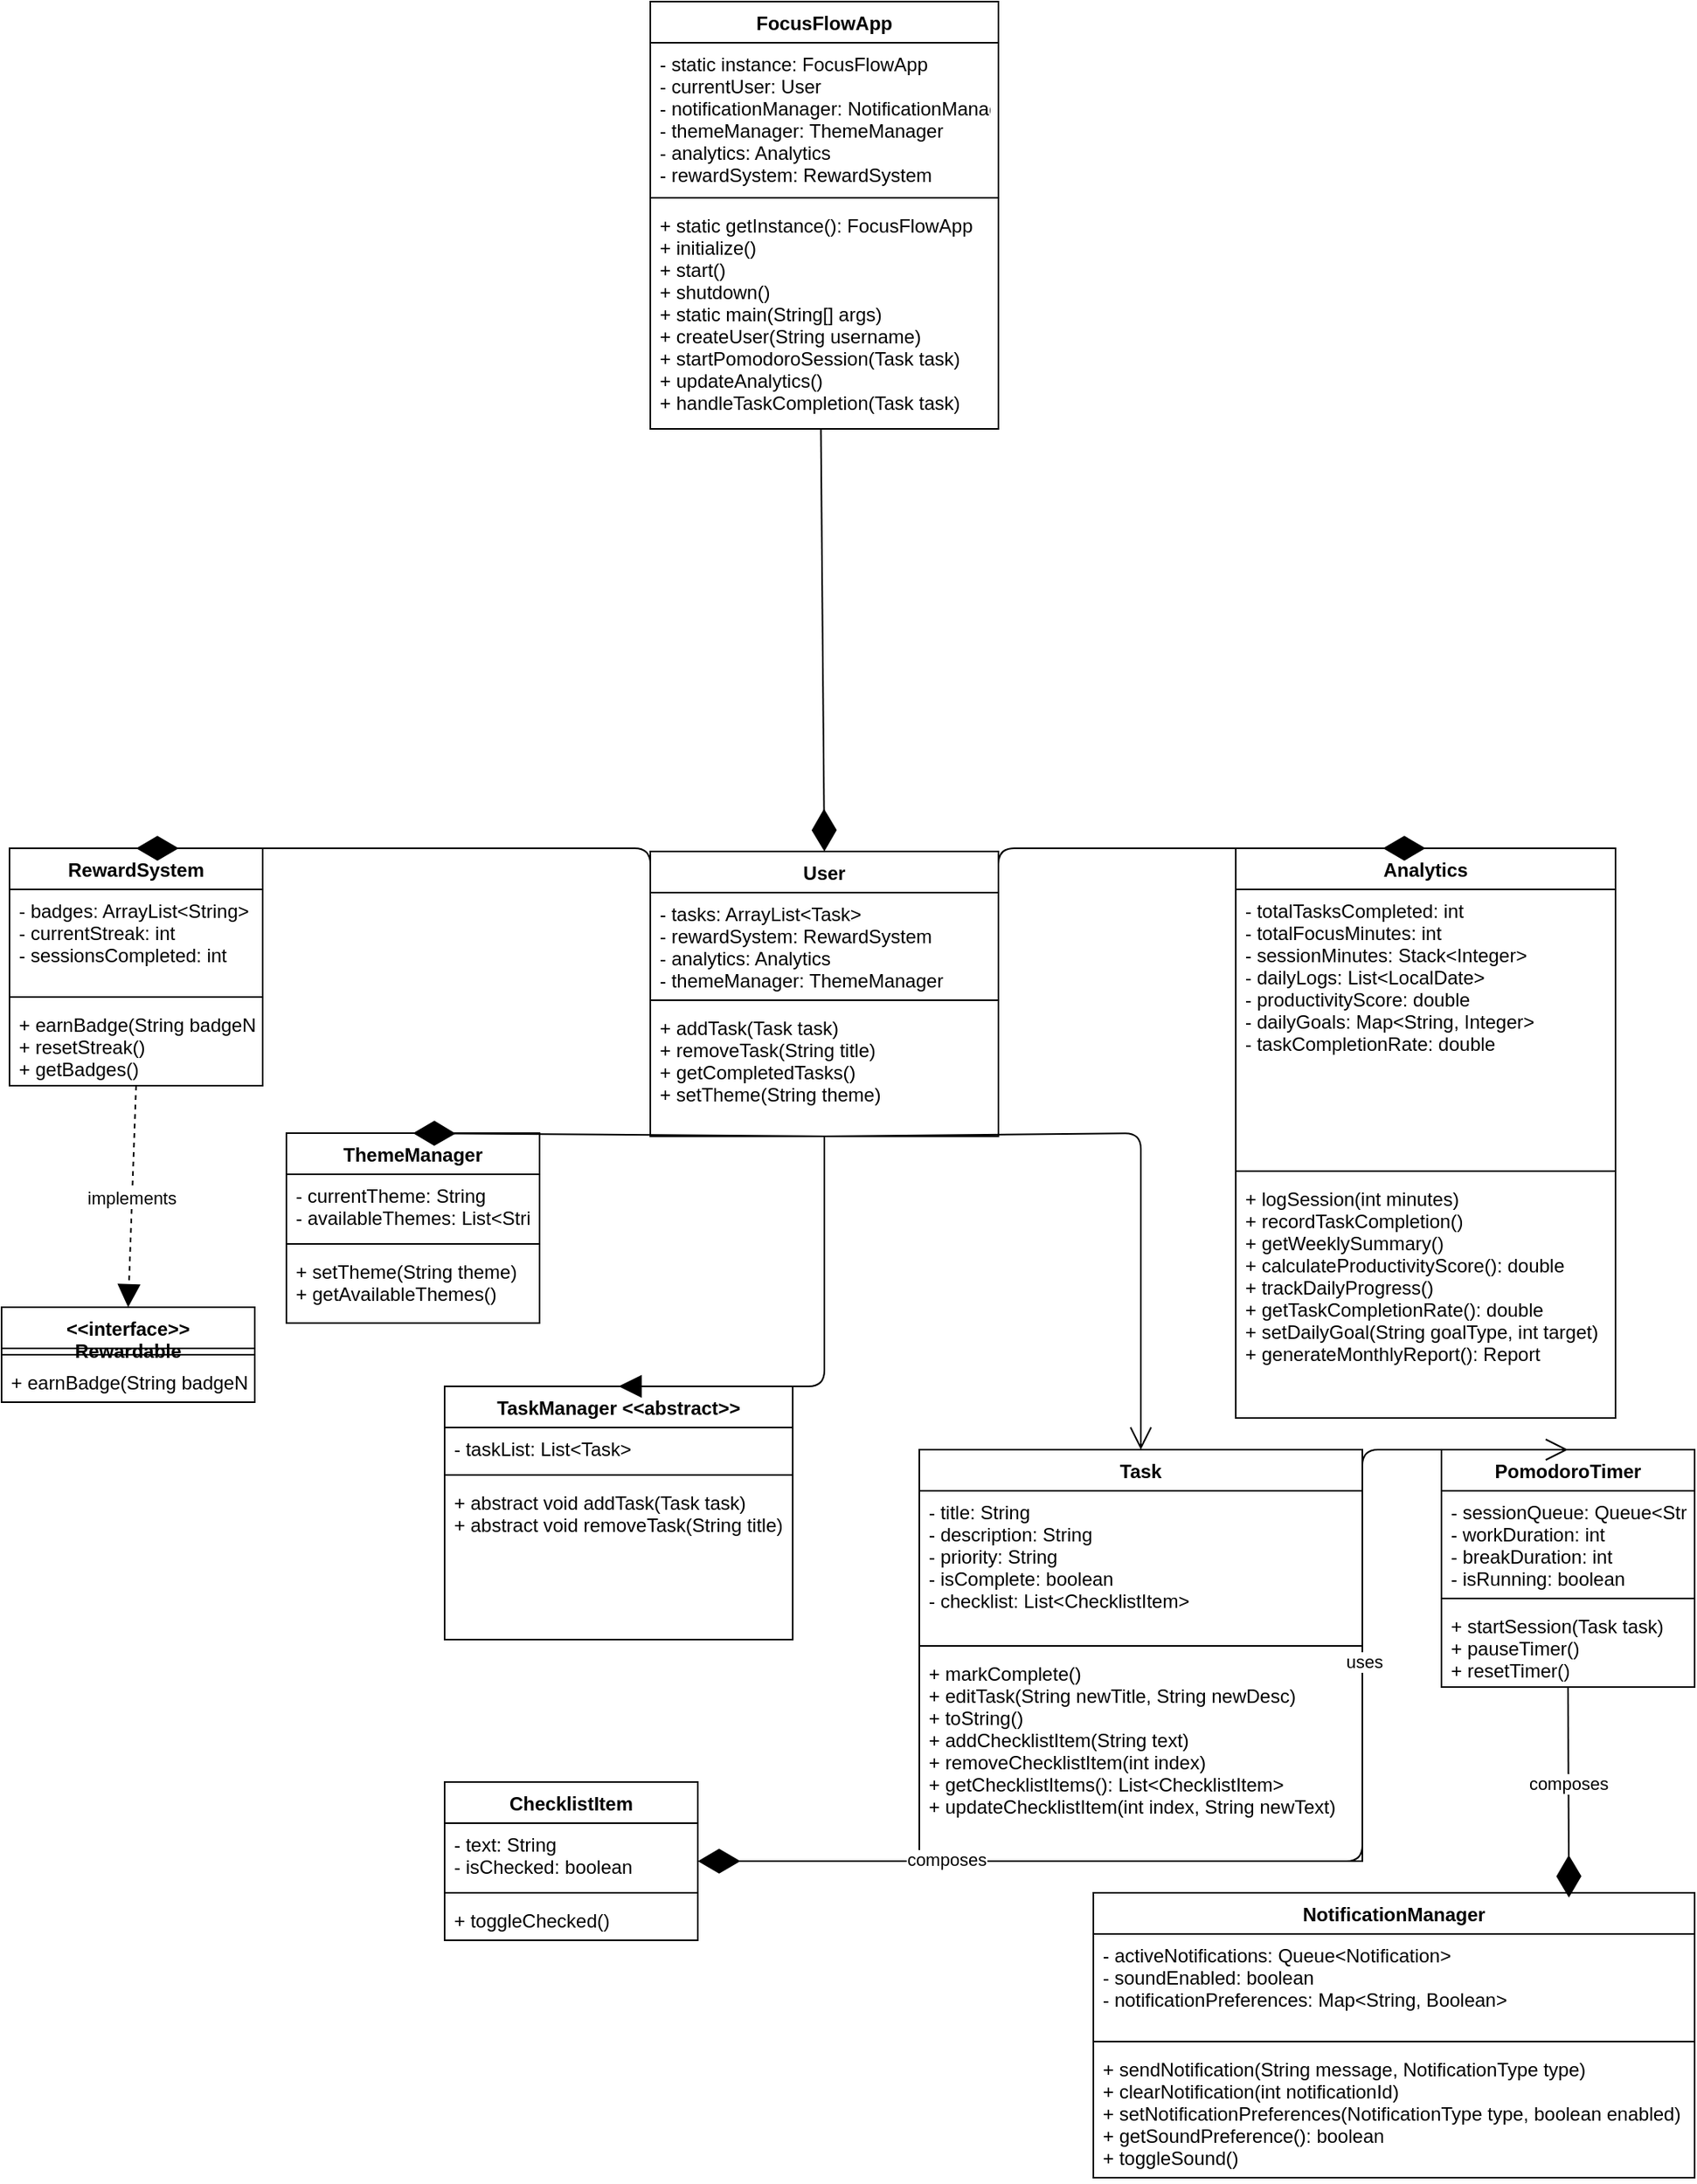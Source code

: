 <mxfile version="26.2.13">
  <diagram id="n9HYWmlpltJoCxY5FZt1" name="FocusFlow Test UML">
    <mxGraphModel dx="2596" dy="1427" grid="1" gridSize="10" guides="1" tooltips="1" connect="1" arrows="1" fold="1" page="1" pageScale="1" pageWidth="850" pageHeight="1100" math="0" shadow="0">
      <root>
        <mxCell id="0" />
        <mxCell id="1" parent="0" />
        <mxCell id="aPZWNxvdWe-JJBg6kIFG-90" value="FocusFlowApp" style="swimlane;fontStyle=1;align=center;verticalAlign=top;childLayout=stackLayout;horizontal=1;startSize=26;horizontalStack=0;resizeParent=1;resizeParentMax=0;resizeLast=0;collapsible=1;marginBottom=0;" vertex="1" parent="1">
          <mxGeometry x="750" y="415" width="220" height="270" as="geometry" />
        </mxCell>
        <mxCell id="aPZWNxvdWe-JJBg6kIFG-91" value="- static instance: FocusFlowApp&#xa;- currentUser: User&#xa;- notificationManager: NotificationManager&#xa;- themeManager: ThemeManager&#xa;- analytics: Analytics&#xa;- rewardSystem: RewardSystem" style="text;strokeColor=none;fillColor=none;align=left;verticalAlign=top;spacingLeft=4;spacingRight=4;overflow=hidden;rotatable=0;points=[[0,0.5],[1,0.5]];portConstraint=eastwest;" vertex="1" parent="aPZWNxvdWe-JJBg6kIFG-90">
          <mxGeometry y="26" width="220" height="94" as="geometry" />
        </mxCell>
        <mxCell id="aPZWNxvdWe-JJBg6kIFG-92" value="" style="line;strokeWidth=1;fillColor=none;align=left;verticalAlign=middle;spacingTop=-1;spacingLeft=3;spacingRight=3;rotatable=0;labelPosition=right;points=[];portConstraint=eastwest;" vertex="1" parent="aPZWNxvdWe-JJBg6kIFG-90">
          <mxGeometry y="120" width="220" height="8" as="geometry" />
        </mxCell>
        <mxCell id="aPZWNxvdWe-JJBg6kIFG-93" value="+ static getInstance(): FocusFlowApp&#xa;+ initialize()&#xa;+ start()&#xa;+ shutdown()&#xa;+ static main(String[] args)&#xa;+ createUser(String username)&#xa;+ startPomodoroSession(Task task)&#xa;+ updateAnalytics()&#xa;+ handleTaskCompletion(Task task)" style="text;strokeColor=none;fillColor=none;align=left;verticalAlign=top;spacingLeft=4;spacingRight=4;overflow=hidden;rotatable=0;points=[[0,0.5],[1,0.5]];portConstraint=eastwest;" vertex="1" parent="aPZWNxvdWe-JJBg6kIFG-90">
          <mxGeometry y="128" width="220" height="142" as="geometry" />
        </mxCell>
        <mxCell id="aPZWNxvdWe-JJBg6kIFG-94" value="User" style="swimlane;fontStyle=1;align=center;verticalAlign=top;childLayout=stackLayout;horizontal=1;startSize=26;horizontalStack=0;resizeParent=1;resizeParentMax=0;resizeLast=0;collapsible=1;marginBottom=0;" vertex="1" parent="1">
          <mxGeometry x="750" y="952" width="220" height="180" as="geometry" />
        </mxCell>
        <mxCell id="aPZWNxvdWe-JJBg6kIFG-95" value="- tasks: ArrayList&lt;Task&gt;&#xa;- rewardSystem: RewardSystem&#xa;- analytics: Analytics&#xa;- themeManager: ThemeManager" style="text;strokeColor=none;fillColor=none;align=left;verticalAlign=top;spacingLeft=4;spacingRight=4;overflow=hidden;rotatable=0;points=[[0,0.5],[1,0.5]];portConstraint=eastwest;" vertex="1" parent="aPZWNxvdWe-JJBg6kIFG-94">
          <mxGeometry y="26" width="220" height="64" as="geometry" />
        </mxCell>
        <mxCell id="aPZWNxvdWe-JJBg6kIFG-96" value="" style="line;strokeWidth=1;fillColor=none;align=left;verticalAlign=middle;spacingTop=-1;spacingLeft=3;spacingRight=3;rotatable=0;labelPosition=right;points=[];portConstraint=eastwest;" vertex="1" parent="aPZWNxvdWe-JJBg6kIFG-94">
          <mxGeometry y="90" width="220" height="8" as="geometry" />
        </mxCell>
        <mxCell id="aPZWNxvdWe-JJBg6kIFG-97" value="+ addTask(Task task)&#xa;+ removeTask(String title)&#xa;+ getCompletedTasks()&#xa;+ setTheme(String theme)" style="text;strokeColor=none;fillColor=none;align=left;verticalAlign=top;spacingLeft=4;spacingRight=4;overflow=hidden;rotatable=0;points=[[0,0.5],[1,0.5]];portConstraint=eastwest;" vertex="1" parent="aPZWNxvdWe-JJBg6kIFG-94">
          <mxGeometry y="98" width="220" height="82" as="geometry" />
        </mxCell>
        <mxCell id="aPZWNxvdWe-JJBg6kIFG-98" value="TaskManager &lt;&lt;abstract&gt;&gt;&#xa;" style="swimlane;fontStyle=1;align=center;verticalAlign=top;childLayout=stackLayout;horizontal=1;startSize=26;horizontalStack=0;resizeParent=1;resizeParentMax=0;resizeLast=0;collapsible=1;marginBottom=0;" vertex="1" parent="1">
          <mxGeometry x="620" y="1290" width="220" height="160" as="geometry" />
        </mxCell>
        <mxCell id="aPZWNxvdWe-JJBg6kIFG-99" value="- taskList: List&lt;Task&gt;" style="text;strokeColor=none;fillColor=none;align=left;verticalAlign=top;spacingLeft=4;spacingRight=4;overflow=hidden;rotatable=0;points=[[0,0.5],[1,0.5]];portConstraint=eastwest;" vertex="1" parent="aPZWNxvdWe-JJBg6kIFG-98">
          <mxGeometry y="26" width="220" height="26" as="geometry" />
        </mxCell>
        <mxCell id="aPZWNxvdWe-JJBg6kIFG-100" value="" style="line;strokeWidth=1;fillColor=none;align=left;verticalAlign=middle;spacingTop=-1;spacingLeft=3;spacingRight=3;rotatable=0;labelPosition=right;points=[];portConstraint=eastwest;" vertex="1" parent="aPZWNxvdWe-JJBg6kIFG-98">
          <mxGeometry y="52" width="220" height="8" as="geometry" />
        </mxCell>
        <mxCell id="aPZWNxvdWe-JJBg6kIFG-101" value="+ abstract void addTask(Task task)&#xa;+ abstract void removeTask(String title)" style="text;strokeColor=none;fillColor=none;align=left;verticalAlign=top;spacingLeft=4;spacingRight=4;overflow=hidden;rotatable=0;points=[[0,0.5],[1,0.5]];portConstraint=eastwest;" vertex="1" parent="aPZWNxvdWe-JJBg6kIFG-98">
          <mxGeometry y="60" width="220" height="100" as="geometry" />
        </mxCell>
        <mxCell id="aPZWNxvdWe-JJBg6kIFG-102" value="Task" style="swimlane;fontStyle=1;align=center;verticalAlign=top;childLayout=stackLayout;horizontal=1;startSize=26;horizontalStack=0;resizeParent=1;resizeParentMax=0;resizeLast=0;collapsible=1;marginBottom=0;" vertex="1" parent="1">
          <mxGeometry x="920" y="1330" width="280" height="260" as="geometry" />
        </mxCell>
        <mxCell id="aPZWNxvdWe-JJBg6kIFG-103" value="- title: String&#xa;- description: String&#xa;- priority: String&#xa;- isComplete: boolean&#xa;- checklist: List&lt;ChecklistItem&gt;" style="text;strokeColor=none;fillColor=none;align=left;verticalAlign=top;spacingLeft=4;spacingRight=4;overflow=hidden;rotatable=0;points=[[0,0.5],[1,0.5]];portConstraint=eastwest;" vertex="1" parent="aPZWNxvdWe-JJBg6kIFG-102">
          <mxGeometry y="26" width="280" height="94" as="geometry" />
        </mxCell>
        <mxCell id="aPZWNxvdWe-JJBg6kIFG-104" value="" style="line;strokeWidth=1;fillColor=none;align=left;verticalAlign=middle;spacingTop=-1;spacingLeft=3;spacingRight=3;rotatable=0;labelPosition=right;points=[];portConstraint=eastwest;" vertex="1" parent="aPZWNxvdWe-JJBg6kIFG-102">
          <mxGeometry y="120" width="280" height="8" as="geometry" />
        </mxCell>
        <mxCell id="aPZWNxvdWe-JJBg6kIFG-105" value="+ markComplete()&#xa;+ editTask(String newTitle, String newDesc)&#xa;+ toString()&#xa;+ addChecklistItem(String text)&#xa;+ removeChecklistItem(int index)&#xa;+ getChecklistItems(): List&lt;ChecklistItem&gt;&#xa;+ updateChecklistItem(int index, String newText)" style="text;strokeColor=none;fillColor=none;align=left;verticalAlign=top;spacingLeft=4;spacingRight=4;overflow=hidden;rotatable=0;points=[[0,0.5],[1,0.5]];portConstraint=eastwest;" vertex="1" parent="aPZWNxvdWe-JJBg6kIFG-102">
          <mxGeometry y="128" width="280" height="132" as="geometry" />
        </mxCell>
        <mxCell id="aPZWNxvdWe-JJBg6kIFG-106" value="ChecklistItem" style="swimlane;fontStyle=1;align=center;verticalAlign=top;childLayout=stackLayout;horizontal=1;startSize=26;horizontalStack=0;resizeParent=1;resizeParentMax=0;resizeLast=0;collapsible=1;marginBottom=0;" vertex="1" parent="1">
          <mxGeometry x="620" y="1540" width="160" height="100" as="geometry" />
        </mxCell>
        <mxCell id="aPZWNxvdWe-JJBg6kIFG-107" value="- text: String&#xa;- isChecked: boolean" style="text;strokeColor=none;fillColor=none;align=left;verticalAlign=top;spacingLeft=4;spacingRight=4;overflow=hidden;rotatable=0;points=[[0,0.5],[1,0.5]];portConstraint=eastwest;" vertex="1" parent="aPZWNxvdWe-JJBg6kIFG-106">
          <mxGeometry y="26" width="160" height="40" as="geometry" />
        </mxCell>
        <mxCell id="aPZWNxvdWe-JJBg6kIFG-108" value="" style="line;strokeWidth=1;fillColor=none;align=left;verticalAlign=middle;spacingTop=-1;spacingLeft=3;spacingRight=3;rotatable=0;labelPosition=right;points=[];portConstraint=eastwest;" vertex="1" parent="aPZWNxvdWe-JJBg6kIFG-106">
          <mxGeometry y="66" width="160" height="8" as="geometry" />
        </mxCell>
        <mxCell id="aPZWNxvdWe-JJBg6kIFG-109" value="+ toggleChecked()" style="text;strokeColor=none;fillColor=none;align=left;verticalAlign=top;spacingLeft=4;spacingRight=4;overflow=hidden;rotatable=0;points=[[0,0.5],[1,0.5]];portConstraint=eastwest;" vertex="1" parent="aPZWNxvdWe-JJBg6kIFG-106">
          <mxGeometry y="74" width="160" height="26" as="geometry" />
        </mxCell>
        <mxCell id="aPZWNxvdWe-JJBg6kIFG-110" value="PomodoroTimer" style="swimlane;fontStyle=1;align=center;verticalAlign=top;childLayout=stackLayout;horizontal=1;startSize=26;horizontalStack=0;resizeParent=1;resizeParentMax=0;resizeLast=0;collapsible=1;marginBottom=0;" vertex="1" parent="1">
          <mxGeometry x="1250" y="1330" width="160" height="150" as="geometry" />
        </mxCell>
        <mxCell id="aPZWNxvdWe-JJBg6kIFG-111" value="- sessionQueue: Queue&lt;String&gt;&#xa;- workDuration: int&#xa;- breakDuration: int&#xa;- isRunning: boolean" style="text;strokeColor=none;fillColor=none;align=left;verticalAlign=top;spacingLeft=4;spacingRight=4;overflow=hidden;rotatable=0;points=[[0,0.5],[1,0.5]];portConstraint=eastwest;" vertex="1" parent="aPZWNxvdWe-JJBg6kIFG-110">
          <mxGeometry y="26" width="160" height="64" as="geometry" />
        </mxCell>
        <mxCell id="aPZWNxvdWe-JJBg6kIFG-112" value="" style="line;strokeWidth=1;fillColor=none;align=left;verticalAlign=middle;spacingTop=-1;spacingLeft=3;spacingRight=3;rotatable=0;labelPosition=right;points=[];portConstraint=eastwest;" vertex="1" parent="aPZWNxvdWe-JJBg6kIFG-110">
          <mxGeometry y="90" width="160" height="8" as="geometry" />
        </mxCell>
        <mxCell id="aPZWNxvdWe-JJBg6kIFG-113" value="+ startSession(Task task)&#xa;+ pauseTimer()&#xa;+ resetTimer()" style="text;strokeColor=none;fillColor=none;align=left;verticalAlign=top;spacingLeft=4;spacingRight=4;overflow=hidden;rotatable=0;points=[[0,0.5],[1,0.5]];portConstraint=eastwest;" vertex="1" parent="aPZWNxvdWe-JJBg6kIFG-110">
          <mxGeometry y="98" width="160" height="52" as="geometry" />
        </mxCell>
        <mxCell id="aPZWNxvdWe-JJBg6kIFG-114" value="RewardSystem" style="swimlane;fontStyle=1;align=center;verticalAlign=top;childLayout=stackLayout;horizontal=1;startSize=26;horizontalStack=0;resizeParent=1;resizeParentMax=0;resizeLast=0;collapsible=1;marginBottom=0;" vertex="1" parent="1">
          <mxGeometry x="345" y="950" width="160" height="150" as="geometry" />
        </mxCell>
        <mxCell id="aPZWNxvdWe-JJBg6kIFG-115" value="- badges: ArrayList&lt;String&gt;&#xa;- currentStreak: int&#xa;- sessionsCompleted: int" style="text;strokeColor=none;fillColor=none;align=left;verticalAlign=top;spacingLeft=4;spacingRight=4;overflow=hidden;rotatable=0;points=[[0,0.5],[1,0.5]];portConstraint=eastwest;" vertex="1" parent="aPZWNxvdWe-JJBg6kIFG-114">
          <mxGeometry y="26" width="160" height="64" as="geometry" />
        </mxCell>
        <mxCell id="aPZWNxvdWe-JJBg6kIFG-116" value="" style="line;strokeWidth=1;fillColor=none;align=left;verticalAlign=middle;spacingTop=-1;spacingLeft=3;spacingRight=3;rotatable=0;labelPosition=right;points=[];portConstraint=eastwest;" vertex="1" parent="aPZWNxvdWe-JJBg6kIFG-114">
          <mxGeometry y="90" width="160" height="8" as="geometry" />
        </mxCell>
        <mxCell id="aPZWNxvdWe-JJBg6kIFG-117" value="+ earnBadge(String badgeName)&#xa;+ resetStreak()&#xa;+ getBadges()" style="text;strokeColor=none;fillColor=none;align=left;verticalAlign=top;spacingLeft=4;spacingRight=4;overflow=hidden;rotatable=0;points=[[0,0.5],[1,0.5]];portConstraint=eastwest;" vertex="1" parent="aPZWNxvdWe-JJBg6kIFG-114">
          <mxGeometry y="98" width="160" height="52" as="geometry" />
        </mxCell>
        <mxCell id="aPZWNxvdWe-JJBg6kIFG-118" value="Analytics" style="swimlane;fontStyle=1;align=center;verticalAlign=top;childLayout=stackLayout;horizontal=1;startSize=26;horizontalStack=0;resizeParent=1;resizeParentMax=0;resizeLast=0;collapsible=1;marginBottom=0;" vertex="1" parent="1">
          <mxGeometry x="1120" y="950" width="240" height="360" as="geometry" />
        </mxCell>
        <mxCell id="aPZWNxvdWe-JJBg6kIFG-119" value="- totalTasksCompleted: int&#xa;- totalFocusMinutes: int&#xa;- sessionMinutes: Stack&lt;Integer&gt;&#xa;- dailyLogs: List&lt;LocalDate&gt;&#xa;- productivityScore: double&#xa;- dailyGoals: Map&lt;String, Integer&gt;&#xa;- taskCompletionRate: double" style="text;strokeColor=none;fillColor=none;align=left;verticalAlign=top;spacingLeft=4;spacingRight=4;overflow=hidden;rotatable=0;points=[[0,0.5],[1,0.5]];portConstraint=eastwest;" vertex="1" parent="aPZWNxvdWe-JJBg6kIFG-118">
          <mxGeometry y="26" width="240" height="174" as="geometry" />
        </mxCell>
        <mxCell id="aPZWNxvdWe-JJBg6kIFG-120" value="" style="line;strokeWidth=1;fillColor=none;align=left;verticalAlign=middle;spacingTop=-1;spacingLeft=3;spacingRight=3;rotatable=0;labelPosition=right;points=[];portConstraint=eastwest;" vertex="1" parent="aPZWNxvdWe-JJBg6kIFG-118">
          <mxGeometry y="200" width="240" height="8" as="geometry" />
        </mxCell>
        <mxCell id="aPZWNxvdWe-JJBg6kIFG-121" value="+ logSession(int minutes)&#xa;+ recordTaskCompletion()&#xa;+ getWeeklySummary()&#xa;+ calculateProductivityScore(): double&#xa;+ trackDailyProgress()&#xa;+ getTaskCompletionRate(): double&#xa;+ setDailyGoal(String goalType, int target)&#xa;+ generateMonthlyReport(): Report" style="text;strokeColor=none;fillColor=none;align=left;verticalAlign=top;spacingLeft=4;spacingRight=4;overflow=hidden;rotatable=0;points=[[0,0.5],[1,0.5]];portConstraint=eastwest;" vertex="1" parent="aPZWNxvdWe-JJBg6kIFG-118">
          <mxGeometry y="208" width="240" height="152" as="geometry" />
        </mxCell>
        <mxCell id="aPZWNxvdWe-JJBg6kIFG-122" value="ThemeManager" style="swimlane;fontStyle=1;align=center;verticalAlign=top;childLayout=stackLayout;horizontal=1;startSize=26;horizontalStack=0;resizeParent=1;resizeParentMax=0;resizeLast=0;collapsible=1;marginBottom=0;" vertex="1" parent="1">
          <mxGeometry x="520" y="1130" width="160" height="120" as="geometry" />
        </mxCell>
        <mxCell id="aPZWNxvdWe-JJBg6kIFG-123" value="- currentTheme: String&#xa;- availableThemes: List&lt;String&gt;" style="text;strokeColor=none;fillColor=none;align=left;verticalAlign=top;spacingLeft=4;spacingRight=4;overflow=hidden;rotatable=0;points=[[0,0.5],[1,0.5]];portConstraint=eastwest;" vertex="1" parent="aPZWNxvdWe-JJBg6kIFG-122">
          <mxGeometry y="26" width="160" height="40" as="geometry" />
        </mxCell>
        <mxCell id="aPZWNxvdWe-JJBg6kIFG-124" value="" style="line;strokeWidth=1;fillColor=none;align=left;verticalAlign=middle;spacingTop=-1;spacingLeft=3;spacingRight=3;rotatable=0;labelPosition=right;points=[];portConstraint=eastwest;" vertex="1" parent="aPZWNxvdWe-JJBg6kIFG-122">
          <mxGeometry y="66" width="160" height="8" as="geometry" />
        </mxCell>
        <mxCell id="aPZWNxvdWe-JJBg6kIFG-125" value="+ setTheme(String theme)&#xa;+ getAvailableThemes()" style="text;strokeColor=none;fillColor=none;align=left;verticalAlign=top;spacingLeft=4;spacingRight=4;overflow=hidden;rotatable=0;points=[[0,0.5],[1,0.5]];portConstraint=eastwest;" vertex="1" parent="aPZWNxvdWe-JJBg6kIFG-122">
          <mxGeometry y="74" width="160" height="46" as="geometry" />
        </mxCell>
        <mxCell id="aPZWNxvdWe-JJBg6kIFG-126" value="NotificationManager" style="swimlane;fontStyle=1;align=center;verticalAlign=top;childLayout=stackLayout;horizontal=1;startSize=26;horizontalStack=0;resizeParent=1;resizeParentMax=0;resizeLast=0;collapsible=1;marginBottom=0;" vertex="1" parent="1">
          <mxGeometry x="1030" y="1610" width="380" height="180" as="geometry" />
        </mxCell>
        <mxCell id="aPZWNxvdWe-JJBg6kIFG-127" value="- activeNotifications: Queue&lt;Notification&gt;&#xa;- soundEnabled: boolean&#xa;- notificationPreferences: Map&lt;String, Boolean&gt;" style="text;strokeColor=none;fillColor=none;align=left;verticalAlign=top;spacingLeft=4;spacingRight=4;overflow=hidden;rotatable=0;points=[[0,0.5],[1,0.5]];portConstraint=eastwest;" vertex="1" parent="aPZWNxvdWe-JJBg6kIFG-126">
          <mxGeometry y="26" width="380" height="64" as="geometry" />
        </mxCell>
        <mxCell id="aPZWNxvdWe-JJBg6kIFG-128" value="" style="line;strokeWidth=1;fillColor=none;align=left;verticalAlign=middle;spacingTop=-1;spacingLeft=3;spacingRight=3;rotatable=0;labelPosition=right;points=[];portConstraint=eastwest;" vertex="1" parent="aPZWNxvdWe-JJBg6kIFG-126">
          <mxGeometry y="90" width="380" height="8" as="geometry" />
        </mxCell>
        <mxCell id="aPZWNxvdWe-JJBg6kIFG-129" value="+ sendNotification(String message, NotificationType type)&#xa;+ clearNotification(int notificationId)&#xa;+ setNotificationPreferences(NotificationType type, boolean enabled)&#xa;+ getSoundPreference(): boolean&#xa;+ toggleSound()" style="text;strokeColor=none;fillColor=none;align=left;verticalAlign=top;spacingLeft=4;spacingRight=4;overflow=hidden;rotatable=0;points=[[0,0.5],[1,0.5]];portConstraint=eastwest;" vertex="1" parent="aPZWNxvdWe-JJBg6kIFG-126">
          <mxGeometry y="98" width="380" height="82" as="geometry" />
        </mxCell>
        <mxCell id="aPZWNxvdWe-JJBg6kIFG-130" value="&lt;&lt;interface&gt;&gt;&#xa;Rewardable" style="swimlane;fontStyle=1;align=center;verticalAlign=top;childLayout=stackLayout;horizontal=1;startSize=26;horizontalStack=0;resizeParent=1;resizeParentMax=0;resizeLast=0;collapsible=1;marginBottom=0;" vertex="1" parent="1">
          <mxGeometry x="340" y="1240" width="160" height="60" as="geometry" />
        </mxCell>
        <mxCell id="aPZWNxvdWe-JJBg6kIFG-131" value="" style="line;strokeWidth=1;fillColor=none;align=left;verticalAlign=middle;spacingTop=-1;spacingLeft=3;spacingRight=3;rotatable=0;labelPosition=right;points=[];portConstraint=eastwest;" vertex="1" parent="aPZWNxvdWe-JJBg6kIFG-130">
          <mxGeometry y="26" width="160" height="8" as="geometry" />
        </mxCell>
        <mxCell id="aPZWNxvdWe-JJBg6kIFG-132" value="+ earnBadge(String badgeName)" style="text;strokeColor=none;fillColor=none;align=left;verticalAlign=top;spacingLeft=4;spacingRight=4;overflow=hidden;rotatable=0;points=[[0,0.5],[1,0.5]];portConstraint=eastwest;" vertex="1" parent="aPZWNxvdWe-JJBg6kIFG-130">
          <mxGeometry y="34" width="160" height="26" as="geometry" />
        </mxCell>
        <mxCell id="aPZWNxvdWe-JJBg6kIFG-133" value="" style="endArrow=diamondThin;endFill=1;endSize=24;html=1;entryX=0.5;entryY=0;entryDx=0;entryDy=0;exitX=0.49;exitY=1;exitDx=0;exitDy=0;exitPerimeter=0;" edge="1" parent="1" source="aPZWNxvdWe-JJBg6kIFG-93" target="aPZWNxvdWe-JJBg6kIFG-94">
          <mxGeometry width="160" relative="1" as="geometry">
            <mxPoint x="860" y="690" as="sourcePoint" />
            <mxPoint x="370" y="570" as="targetPoint" />
          </mxGeometry>
        </mxCell>
        <mxCell id="aPZWNxvdWe-JJBg6kIFG-135" value="" style="endArrow=block;endFill=1;endSize=12;html=1;exitX=0.5;exitY=1;exitDx=0;exitDy=0;entryX=0.5;entryY=0;entryDx=0;entryDy=0;" edge="1" parent="1" source="aPZWNxvdWe-JJBg6kIFG-94" target="aPZWNxvdWe-JJBg6kIFG-98">
          <mxGeometry width="160" relative="1" as="geometry">
            <mxPoint x="600" y="900" as="sourcePoint" />
            <mxPoint x="600" y="950" as="targetPoint" />
            <Array as="points">
              <mxPoint x="860" y="1290" />
            </Array>
          </mxGeometry>
        </mxCell>
        <mxCell id="aPZWNxvdWe-JJBg6kIFG-137" value="" style="endArrow=open;endFill=1;endSize=12;html=1;exitX=0.5;exitY=1;exitDx=0;exitDy=0;entryX=0.5;entryY=0;entryDx=0;entryDy=0;" edge="1" parent="1" source="aPZWNxvdWe-JJBg6kIFG-94" target="aPZWNxvdWe-JJBg6kIFG-102">
          <mxGeometry width="160" relative="1" as="geometry">
            <mxPoint x="600" y="900" as="sourcePoint" />
            <mxPoint x="1070" y="1337" as="targetPoint" />
            <Array as="points">
              <mxPoint x="1060" y="1130" />
            </Array>
          </mxGeometry>
        </mxCell>
        <mxCell id="aPZWNxvdWe-JJBg6kIFG-139" value="" style="endArrow=diamondThin;endFill=1;endSize=24;html=1;" edge="1" parent="1">
          <mxGeometry width="160" relative="1" as="geometry">
            <mxPoint x="1070" y="1590" as="sourcePoint" />
            <mxPoint x="780" y="1590" as="targetPoint" />
            <Array as="points">
              <mxPoint x="860" y="1590" />
            </Array>
          </mxGeometry>
        </mxCell>
        <mxCell id="aPZWNxvdWe-JJBg6kIFG-140" value="composes" style="edgeLabel;html=1;align=center;verticalAlign=middle;resizable=0;points=[];" vertex="1" connectable="0" parent="aPZWNxvdWe-JJBg6kIFG-139">
          <mxGeometry x="-0.083" y="-1" relative="1" as="geometry">
            <mxPoint as="offset" />
          </mxGeometry>
        </mxCell>
        <mxCell id="aPZWNxvdWe-JJBg6kIFG-141" value="" style="endArrow=open;endFill=1;endSize=12;html=1;exitX=0.5;exitY=1;exitDx=0;exitDy=0;entryX=0.5;entryY=0;entryDx=0;entryDy=0;" edge="1" parent="1" source="aPZWNxvdWe-JJBg6kIFG-102" target="aPZWNxvdWe-JJBg6kIFG-110">
          <mxGeometry width="160" relative="1" as="geometry">
            <mxPoint x="600" y="900" as="sourcePoint" />
            <mxPoint x="1340" y="1340" as="targetPoint" />
            <Array as="points">
              <mxPoint x="1200" y="1590" />
              <mxPoint x="1200" y="1330" />
            </Array>
          </mxGeometry>
        </mxCell>
        <mxCell id="aPZWNxvdWe-JJBg6kIFG-142" value="uses" style="edgeLabel;html=1;align=center;verticalAlign=middle;resizable=0;points=[];" vertex="1" connectable="0" parent="aPZWNxvdWe-JJBg6kIFG-141">
          <mxGeometry x="0.004" y="-1" relative="1" as="geometry">
            <mxPoint as="offset" />
          </mxGeometry>
        </mxCell>
        <mxCell id="aPZWNxvdWe-JJBg6kIFG-143" value="" style="endArrow=diamondThin;endFill=1;endSize=24;html=1;exitX=0.5;exitY=1;exitDx=0;exitDy=0;entryX=0.791;entryY=0.017;entryDx=0;entryDy=0;entryPerimeter=0;" edge="1" parent="1" source="aPZWNxvdWe-JJBg6kIFG-110" target="aPZWNxvdWe-JJBg6kIFG-126">
          <mxGeometry width="160" relative="1" as="geometry">
            <mxPoint x="600" y="900" as="sourcePoint" />
            <mxPoint x="600" y="950" as="targetPoint" />
            <Array as="points" />
          </mxGeometry>
        </mxCell>
        <mxCell id="aPZWNxvdWe-JJBg6kIFG-144" value="composes" style="edgeLabel;html=1;align=center;verticalAlign=middle;resizable=0;points=[];" vertex="1" connectable="0" parent="aPZWNxvdWe-JJBg6kIFG-143">
          <mxGeometry x="-0.083" y="-1" relative="1" as="geometry">
            <mxPoint as="offset" />
          </mxGeometry>
        </mxCell>
        <mxCell id="aPZWNxvdWe-JJBg6kIFG-145" value="" style="endArrow=block;endFill=1;endSize=12;html=1;exitX=0.5;exitY=1;exitDx=0;exitDy=0;entryX=0.5;entryY=0;entryDx=0;entryDy=0;dashed=1;" edge="1" parent="1" source="aPZWNxvdWe-JJBg6kIFG-114" target="aPZWNxvdWe-JJBg6kIFG-130">
          <mxGeometry width="160" relative="1" as="geometry">
            <mxPoint x="170" y="720" as="sourcePoint" />
            <mxPoint x="170" y="930" as="targetPoint" />
          </mxGeometry>
        </mxCell>
        <mxCell id="aPZWNxvdWe-JJBg6kIFG-146" value="implements" style="edgeLabel;html=1;align=center;verticalAlign=middle;resizable=0;points=[];" vertex="1" connectable="0" parent="aPZWNxvdWe-JJBg6kIFG-145">
          <mxGeometry x="0.004" y="-1" relative="1" as="geometry">
            <mxPoint as="offset" />
          </mxGeometry>
        </mxCell>
        <mxCell id="aPZWNxvdWe-JJBg6kIFG-147" value="" style="endArrow=diamondThin;endFill=1;endSize=24;html=1;exitX=0;exitY=0.5;exitDx=0;exitDy=0;entryX=0.5;entryY=0;entryDx=0;entryDy=0;" edge="1" parent="1" source="aPZWNxvdWe-JJBg6kIFG-94" target="aPZWNxvdWe-JJBg6kIFG-114">
          <mxGeometry width="160" relative="1" as="geometry">
            <mxPoint x="600" y="900" as="sourcePoint" />
            <mxPoint x="400" y="950" as="targetPoint" />
            <Array as="points">
              <mxPoint x="750" y="950" />
            </Array>
          </mxGeometry>
        </mxCell>
        <mxCell id="aPZWNxvdWe-JJBg6kIFG-149" value="" style="endArrow=diamondThin;endFill=1;endSize=24;html=1;exitX=1;exitY=0.5;exitDx=0;exitDy=0;entryX=0.5;entryY=0;entryDx=0;entryDy=0;" edge="1" parent="1" source="aPZWNxvdWe-JJBg6kIFG-94" target="aPZWNxvdWe-JJBg6kIFG-118">
          <mxGeometry width="160" relative="1" as="geometry">
            <mxPoint x="600" y="900" as="sourcePoint" />
            <mxPoint x="800" y="1150" as="targetPoint" />
            <Array as="points">
              <mxPoint x="970" y="950" />
            </Array>
          </mxGeometry>
        </mxCell>
        <mxCell id="aPZWNxvdWe-JJBg6kIFG-151" value="" style="endArrow=diamondThin;endFill=1;endSize=24;html=1;exitX=0.5;exitY=1;exitDx=0;exitDy=0;entryX=0.5;entryY=0;entryDx=0;entryDy=0;" edge="1" parent="1" source="aPZWNxvdWe-JJBg6kIFG-94" target="aPZWNxvdWe-JJBg6kIFG-122">
          <mxGeometry width="160" relative="1" as="geometry">
            <mxPoint x="600" y="900" as="sourcePoint" />
            <mxPoint x="400" y="1150" as="targetPoint" />
          </mxGeometry>
        </mxCell>
      </root>
    </mxGraphModel>
  </diagram>
</mxfile>
